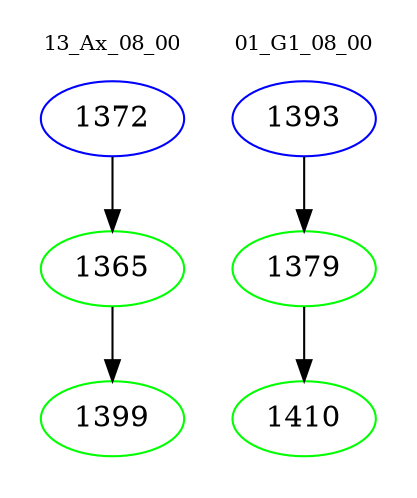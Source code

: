 digraph{
subgraph cluster_0 {
color = white
label = "13_Ax_08_00";
fontsize=10;
T0_1372 [label="1372", color="blue"]
T0_1372 -> T0_1365 [color="black"]
T0_1365 [label="1365", color="green"]
T0_1365 -> T0_1399 [color="black"]
T0_1399 [label="1399", color="green"]
}
subgraph cluster_1 {
color = white
label = "01_G1_08_00";
fontsize=10;
T1_1393 [label="1393", color="blue"]
T1_1393 -> T1_1379 [color="black"]
T1_1379 [label="1379", color="green"]
T1_1379 -> T1_1410 [color="black"]
T1_1410 [label="1410", color="green"]
}
}
